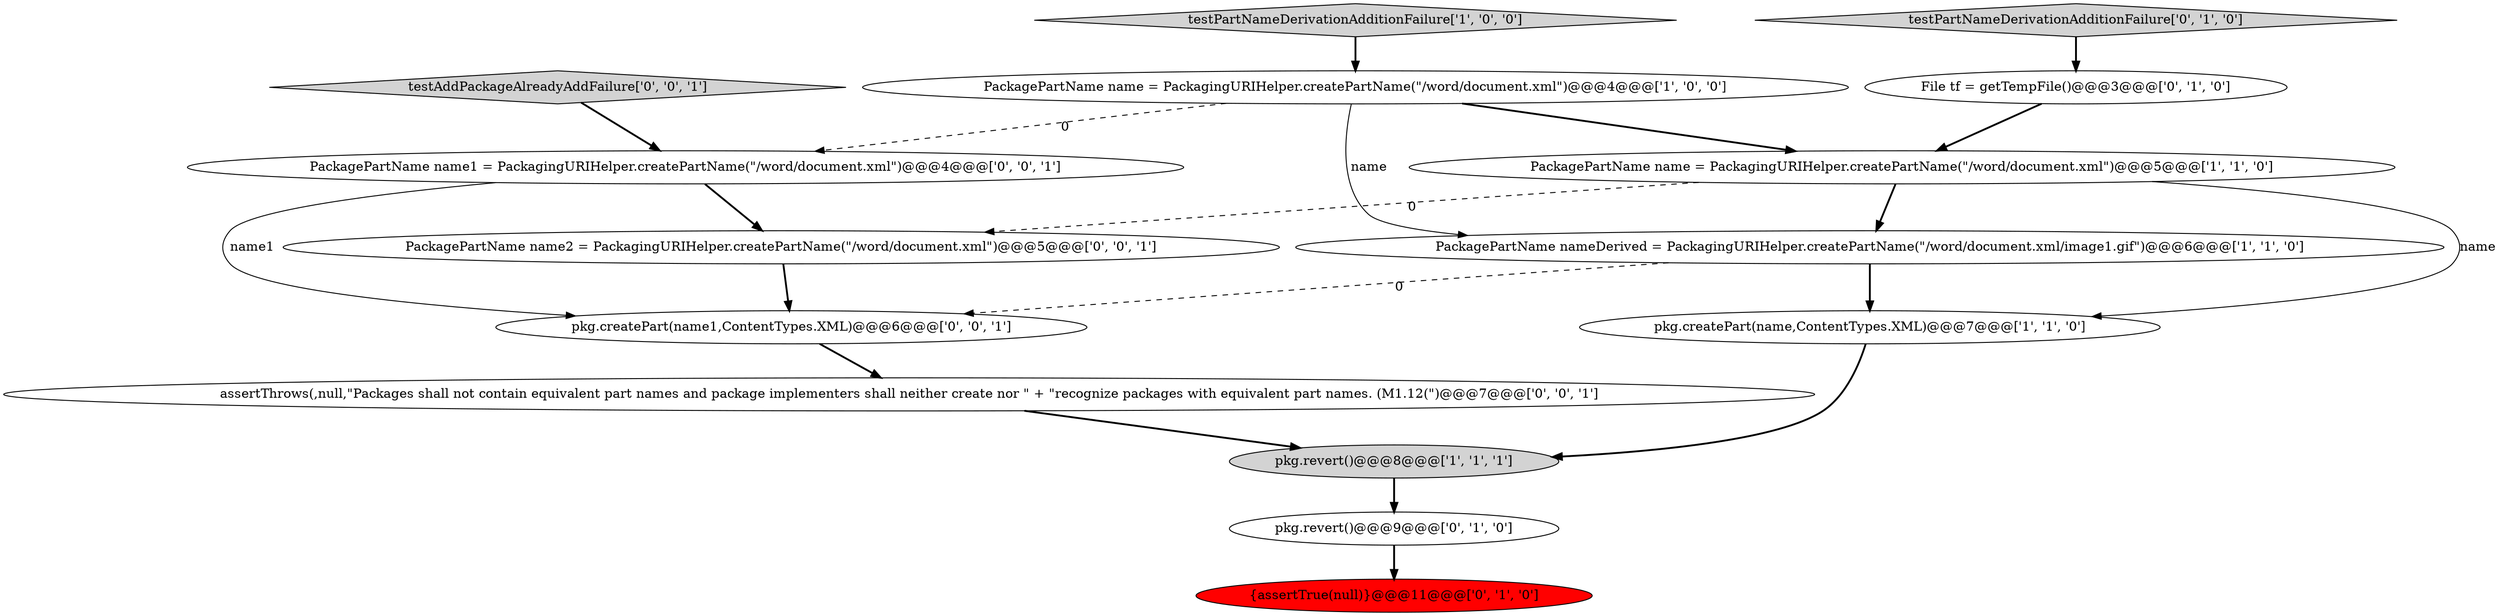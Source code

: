 digraph {
3 [style = filled, label = "testPartNameDerivationAdditionFailure['1', '0', '0']", fillcolor = lightgray, shape = diamond image = "AAA0AAABBB1BBB"];
8 [style = filled, label = "testPartNameDerivationAdditionFailure['0', '1', '0']", fillcolor = lightgray, shape = diamond image = "AAA0AAABBB2BBB"];
2 [style = filled, label = "pkg.revert()@@@8@@@['1', '1', '1']", fillcolor = lightgray, shape = ellipse image = "AAA0AAABBB1BBB"];
12 [style = filled, label = "PackagePartName name2 = PackagingURIHelper.createPartName(\"/word/document.xml\")@@@5@@@['0', '0', '1']", fillcolor = white, shape = ellipse image = "AAA0AAABBB3BBB"];
7 [style = filled, label = "{assertTrue(null)}@@@11@@@['0', '1', '0']", fillcolor = red, shape = ellipse image = "AAA1AAABBB2BBB"];
11 [style = filled, label = "PackagePartName name1 = PackagingURIHelper.createPartName(\"/word/document.xml\")@@@4@@@['0', '0', '1']", fillcolor = white, shape = ellipse image = "AAA0AAABBB3BBB"];
14 [style = filled, label = "assertThrows(,null,\"Packages shall not contain equivalent part names and package implementers shall neither create nor \" + \"recognize packages with equivalent part names. (M1.12(\")@@@7@@@['0', '0', '1']", fillcolor = white, shape = ellipse image = "AAA0AAABBB3BBB"];
1 [style = filled, label = "PackagePartName name = PackagingURIHelper.createPartName(\"/word/document.xml\")@@@4@@@['1', '0', '0']", fillcolor = white, shape = ellipse image = "AAA0AAABBB1BBB"];
10 [style = filled, label = "pkg.createPart(name1,ContentTypes.XML)@@@6@@@['0', '0', '1']", fillcolor = white, shape = ellipse image = "AAA0AAABBB3BBB"];
6 [style = filled, label = "pkg.revert()@@@9@@@['0', '1', '0']", fillcolor = white, shape = ellipse image = "AAA0AAABBB2BBB"];
5 [style = filled, label = "PackagePartName name = PackagingURIHelper.createPartName(\"/word/document.xml\")@@@5@@@['1', '1', '0']", fillcolor = white, shape = ellipse image = "AAA0AAABBB1BBB"];
13 [style = filled, label = "testAddPackageAlreadyAddFailure['0', '0', '1']", fillcolor = lightgray, shape = diamond image = "AAA0AAABBB3BBB"];
0 [style = filled, label = "PackagePartName nameDerived = PackagingURIHelper.createPartName(\"/word/document.xml/image1.gif\")@@@6@@@['1', '1', '0']", fillcolor = white, shape = ellipse image = "AAA0AAABBB1BBB"];
4 [style = filled, label = "pkg.createPart(name,ContentTypes.XML)@@@7@@@['1', '1', '0']", fillcolor = white, shape = ellipse image = "AAA0AAABBB1BBB"];
9 [style = filled, label = "File tf = getTempFile()@@@3@@@['0', '1', '0']", fillcolor = white, shape = ellipse image = "AAA0AAABBB2BBB"];
1->5 [style = bold, label=""];
9->5 [style = bold, label=""];
5->4 [style = solid, label="name"];
14->2 [style = bold, label=""];
11->12 [style = bold, label=""];
12->10 [style = bold, label=""];
5->12 [style = dashed, label="0"];
4->2 [style = bold, label=""];
11->10 [style = solid, label="name1"];
6->7 [style = bold, label=""];
3->1 [style = bold, label=""];
5->0 [style = bold, label=""];
1->0 [style = solid, label="name"];
0->4 [style = bold, label=""];
10->14 [style = bold, label=""];
13->11 [style = bold, label=""];
2->6 [style = bold, label=""];
1->11 [style = dashed, label="0"];
0->10 [style = dashed, label="0"];
8->9 [style = bold, label=""];
}
